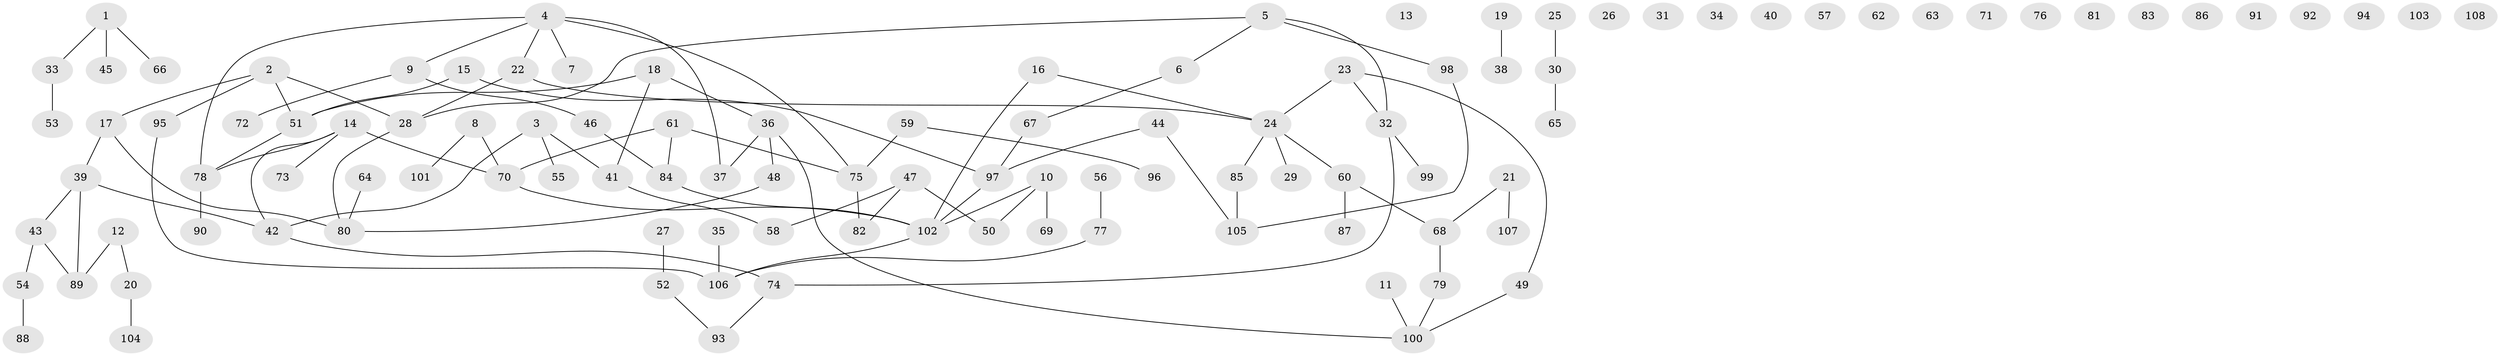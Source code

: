 // Generated by graph-tools (version 1.1) at 2025/25/03/09/25 03:25:14]
// undirected, 108 vertices, 108 edges
graph export_dot {
graph [start="1"]
  node [color=gray90,style=filled];
  1;
  2;
  3;
  4;
  5;
  6;
  7;
  8;
  9;
  10;
  11;
  12;
  13;
  14;
  15;
  16;
  17;
  18;
  19;
  20;
  21;
  22;
  23;
  24;
  25;
  26;
  27;
  28;
  29;
  30;
  31;
  32;
  33;
  34;
  35;
  36;
  37;
  38;
  39;
  40;
  41;
  42;
  43;
  44;
  45;
  46;
  47;
  48;
  49;
  50;
  51;
  52;
  53;
  54;
  55;
  56;
  57;
  58;
  59;
  60;
  61;
  62;
  63;
  64;
  65;
  66;
  67;
  68;
  69;
  70;
  71;
  72;
  73;
  74;
  75;
  76;
  77;
  78;
  79;
  80;
  81;
  82;
  83;
  84;
  85;
  86;
  87;
  88;
  89;
  90;
  91;
  92;
  93;
  94;
  95;
  96;
  97;
  98;
  99;
  100;
  101;
  102;
  103;
  104;
  105;
  106;
  107;
  108;
  1 -- 33;
  1 -- 45;
  1 -- 66;
  2 -- 17;
  2 -- 28;
  2 -- 51;
  2 -- 95;
  3 -- 41;
  3 -- 42;
  3 -- 55;
  4 -- 7;
  4 -- 9;
  4 -- 22;
  4 -- 37;
  4 -- 75;
  4 -- 78;
  5 -- 6;
  5 -- 28;
  5 -- 32;
  5 -- 98;
  6 -- 67;
  8 -- 70;
  8 -- 101;
  9 -- 46;
  9 -- 72;
  10 -- 50;
  10 -- 69;
  10 -- 102;
  11 -- 100;
  12 -- 20;
  12 -- 89;
  14 -- 42;
  14 -- 70;
  14 -- 73;
  14 -- 78;
  15 -- 51;
  15 -- 97;
  16 -- 24;
  16 -- 102;
  17 -- 39;
  17 -- 80;
  18 -- 36;
  18 -- 41;
  18 -- 51;
  19 -- 38;
  20 -- 104;
  21 -- 68;
  21 -- 107;
  22 -- 24;
  22 -- 28;
  23 -- 24;
  23 -- 32;
  23 -- 49;
  24 -- 29;
  24 -- 60;
  24 -- 85;
  25 -- 30;
  27 -- 52;
  28 -- 80;
  30 -- 65;
  32 -- 74;
  32 -- 99;
  33 -- 53;
  35 -- 106;
  36 -- 37;
  36 -- 48;
  36 -- 100;
  39 -- 42;
  39 -- 43;
  39 -- 89;
  41 -- 58;
  42 -- 74;
  43 -- 54;
  43 -- 89;
  44 -- 97;
  44 -- 105;
  46 -- 84;
  47 -- 50;
  47 -- 58;
  47 -- 82;
  48 -- 80;
  49 -- 100;
  51 -- 78;
  52 -- 93;
  54 -- 88;
  56 -- 77;
  59 -- 75;
  59 -- 96;
  60 -- 68;
  60 -- 87;
  61 -- 70;
  61 -- 75;
  61 -- 84;
  64 -- 80;
  67 -- 97;
  68 -- 79;
  70 -- 102;
  74 -- 93;
  75 -- 82;
  77 -- 106;
  78 -- 90;
  79 -- 100;
  84 -- 102;
  85 -- 105;
  95 -- 106;
  97 -- 102;
  98 -- 105;
  102 -- 106;
}
